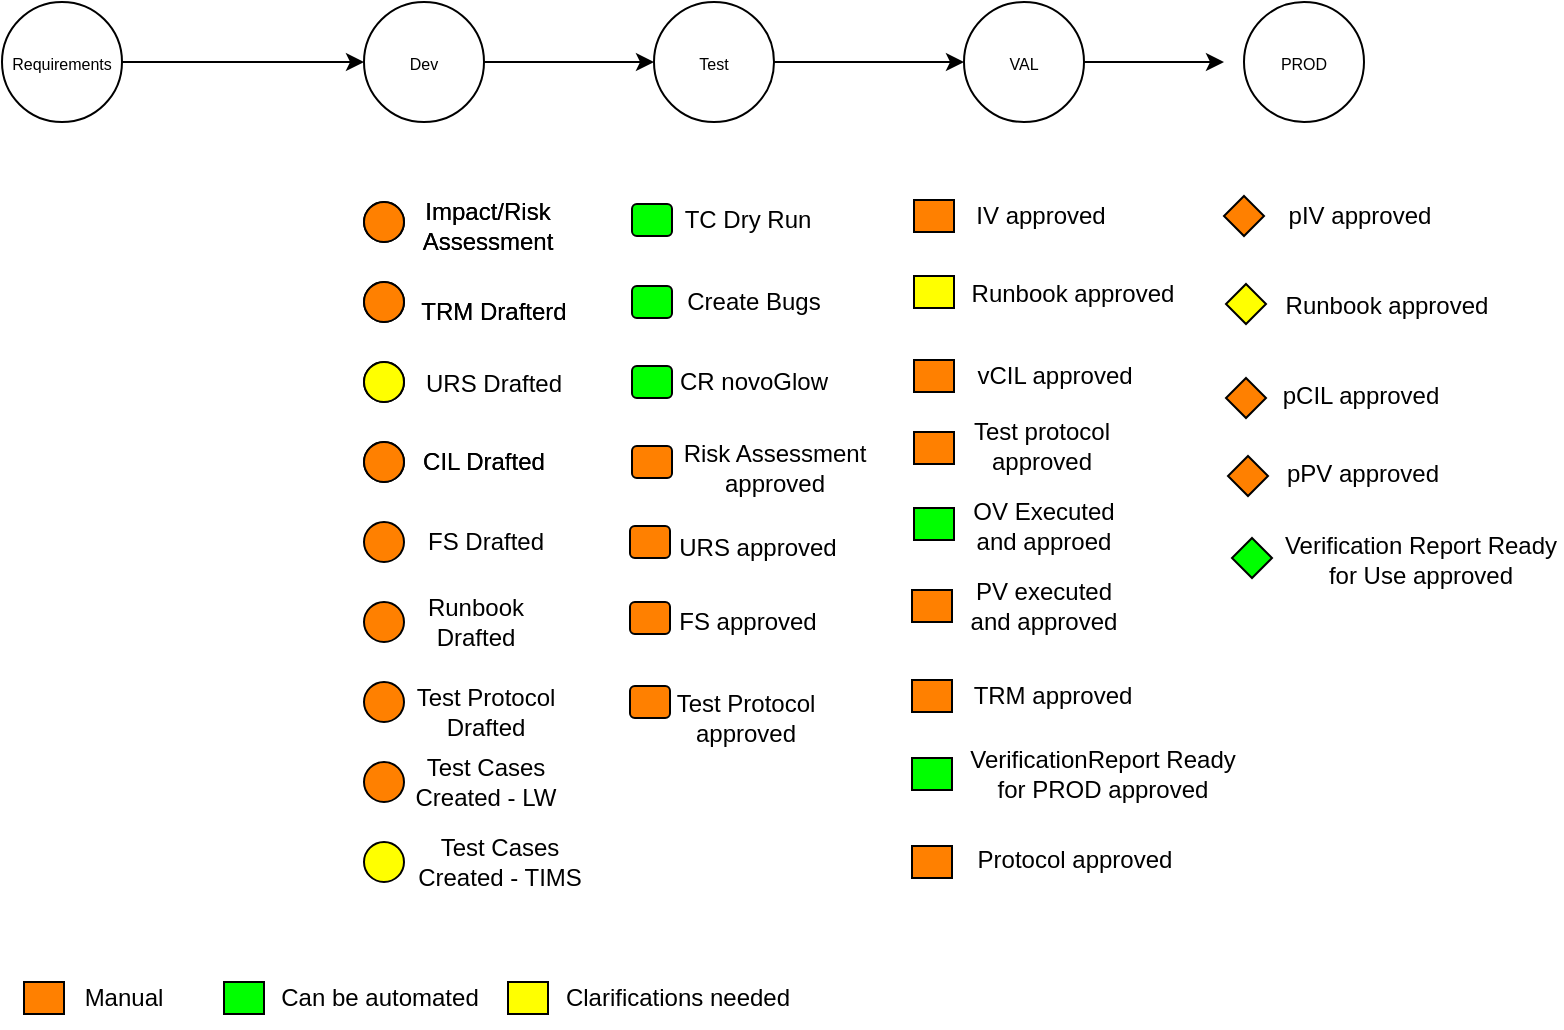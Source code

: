 <mxfile version="20.8.14" type="github">
  <diagram name="Page-1" id="ExTGUEEQHUEDQQg5NHdS">
    <mxGraphModel dx="936" dy="494" grid="1" gridSize="10" guides="1" tooltips="1" connect="1" arrows="1" fold="1" page="1" pageScale="1" pageWidth="850" pageHeight="1100" math="0" shadow="0">
      <root>
        <mxCell id="0" />
        <mxCell id="1" parent="0" />
        <mxCell id="xStRLfgzvjahY0ka18I4-139" style="edgeStyle=orthogonalEdgeStyle;rounded=0;orthogonalLoop=1;jettySize=auto;html=1;entryX=0;entryY=0.5;entryDx=0;entryDy=0;" edge="1" parent="1" source="WPRdaX7cA5M4LaGkUmcf-1" target="QzSWRC7JeWqAxSKZvHJS-11">
          <mxGeometry relative="1" as="geometry" />
        </mxCell>
        <mxCell id="WPRdaX7cA5M4LaGkUmcf-1" value="" style="ellipse;whiteSpace=wrap;html=1;aspect=fixed;" parent="1" vertex="1">
          <mxGeometry x="39" y="80" width="60" height="60" as="geometry" />
        </mxCell>
        <mxCell id="WPRdaX7cA5M4LaGkUmcf-17" value="&lt;font style=&quot;font-size: 8px;&quot;&gt;Requirements&lt;/font&gt;" style="text;html=1;strokeColor=none;fillColor=none;align=center;verticalAlign=middle;whiteSpace=wrap;rounded=0;" parent="1" vertex="1">
          <mxGeometry x="39" y="95" width="60" height="30" as="geometry" />
        </mxCell>
        <mxCell id="xStRLfgzvjahY0ka18I4-137" style="edgeStyle=orthogonalEdgeStyle;rounded=0;orthogonalLoop=1;jettySize=auto;html=1;entryX=0;entryY=0.5;entryDx=0;entryDy=0;" edge="1" parent="1" source="QzSWRC7JeWqAxSKZvHJS-10" target="QzSWRC7JeWqAxSKZvHJS-13">
          <mxGeometry relative="1" as="geometry" />
        </mxCell>
        <mxCell id="QzSWRC7JeWqAxSKZvHJS-10" value="" style="ellipse;whiteSpace=wrap;html=1;aspect=fixed;" parent="1" vertex="1">
          <mxGeometry x="220" y="80" width="60" height="60" as="geometry" />
        </mxCell>
        <mxCell id="QzSWRC7JeWqAxSKZvHJS-11" value="&lt;font style=&quot;font-size: 8px;&quot;&gt;Dev&lt;/font&gt;" style="text;html=1;strokeColor=none;fillColor=none;align=center;verticalAlign=middle;whiteSpace=wrap;rounded=0;" parent="1" vertex="1">
          <mxGeometry x="220" y="95" width="60" height="30" as="geometry" />
        </mxCell>
        <mxCell id="xStRLfgzvjahY0ka18I4-135" style="edgeStyle=orthogonalEdgeStyle;rounded=0;orthogonalLoop=1;jettySize=auto;html=1;entryX=0;entryY=0.5;entryDx=0;entryDy=0;" edge="1" parent="1" source="QzSWRC7JeWqAxSKZvHJS-12" target="QzSWRC7JeWqAxSKZvHJS-15">
          <mxGeometry relative="1" as="geometry" />
        </mxCell>
        <mxCell id="QzSWRC7JeWqAxSKZvHJS-12" value="" style="ellipse;whiteSpace=wrap;html=1;aspect=fixed;" parent="1" vertex="1">
          <mxGeometry x="365" y="80" width="60" height="60" as="geometry" />
        </mxCell>
        <mxCell id="QzSWRC7JeWqAxSKZvHJS-13" value="&lt;font style=&quot;font-size: 8px;&quot;&gt;Test&lt;/font&gt;" style="text;html=1;strokeColor=none;fillColor=none;align=center;verticalAlign=middle;whiteSpace=wrap;rounded=0;" parent="1" vertex="1">
          <mxGeometry x="365" y="95" width="60" height="30" as="geometry" />
        </mxCell>
        <mxCell id="xStRLfgzvjahY0ka18I4-136" style="edgeStyle=orthogonalEdgeStyle;rounded=0;orthogonalLoop=1;jettySize=auto;html=1;" edge="1" parent="1" source="QzSWRC7JeWqAxSKZvHJS-14">
          <mxGeometry relative="1" as="geometry">
            <mxPoint x="650" y="110" as="targetPoint" />
          </mxGeometry>
        </mxCell>
        <mxCell id="QzSWRC7JeWqAxSKZvHJS-14" value="" style="ellipse;whiteSpace=wrap;html=1;aspect=fixed;" parent="1" vertex="1">
          <mxGeometry x="520" y="80" width="60" height="60" as="geometry" />
        </mxCell>
        <mxCell id="QzSWRC7JeWqAxSKZvHJS-15" value="&lt;font style=&quot;font-size: 8px;&quot;&gt;VAL&lt;/font&gt;" style="text;html=1;strokeColor=none;fillColor=none;align=center;verticalAlign=middle;whiteSpace=wrap;rounded=0;" parent="1" vertex="1">
          <mxGeometry x="520" y="95" width="60" height="30" as="geometry" />
        </mxCell>
        <mxCell id="QzSWRC7JeWqAxSKZvHJS-18" value="" style="ellipse;whiteSpace=wrap;html=1;aspect=fixed;" parent="1" vertex="1">
          <mxGeometry x="660" y="80" width="60" height="60" as="geometry" />
        </mxCell>
        <mxCell id="QzSWRC7JeWqAxSKZvHJS-19" value="&lt;font style=&quot;font-size: 8px;&quot;&gt;PROD&lt;/font&gt;" style="text;html=1;strokeColor=none;fillColor=none;align=center;verticalAlign=middle;whiteSpace=wrap;rounded=0;" parent="1" vertex="1">
          <mxGeometry x="660" y="95" width="60" height="30" as="geometry" />
        </mxCell>
        <mxCell id="QzSWRC7JeWqAxSKZvHJS-20" value="" style="ellipse;whiteSpace=wrap;html=1;aspect=fixed;fillColor=#FF8000;" parent="1" vertex="1">
          <mxGeometry x="220" y="180" width="20" height="20" as="geometry" />
        </mxCell>
        <mxCell id="QzSWRC7JeWqAxSKZvHJS-21" value="" style="ellipse;whiteSpace=wrap;html=1;aspect=fixed;fillColor=#FF8000;" parent="1" vertex="1">
          <mxGeometry x="220" y="220" width="20" height="20" as="geometry" />
        </mxCell>
        <mxCell id="QzSWRC7JeWqAxSKZvHJS-22" value="" style="ellipse;whiteSpace=wrap;html=1;aspect=fixed;fillColor=#FF8000;" parent="1" vertex="1">
          <mxGeometry x="220" y="260" width="20" height="20" as="geometry" />
        </mxCell>
        <mxCell id="QzSWRC7JeWqAxSKZvHJS-23" value="" style="ellipse;whiteSpace=wrap;html=1;aspect=fixed;fillColor=#FF8000;" parent="1" vertex="1">
          <mxGeometry x="220" y="300" width="20" height="20" as="geometry" />
        </mxCell>
        <mxCell id="QzSWRC7JeWqAxSKZvHJS-24" value="" style="ellipse;whiteSpace=wrap;html=1;aspect=fixed;fillColor=#FF8000;" parent="1" vertex="1">
          <mxGeometry x="220" y="340" width="20" height="20" as="geometry" />
        </mxCell>
        <mxCell id="QzSWRC7JeWqAxSKZvHJS-25" value="" style="ellipse;whiteSpace=wrap;html=1;aspect=fixed;fillColor=#FF8000;" parent="1" vertex="1">
          <mxGeometry x="220" y="380" width="20" height="20" as="geometry" />
        </mxCell>
        <mxCell id="QzSWRC7JeWqAxSKZvHJS-26" value="" style="ellipse;whiteSpace=wrap;html=1;aspect=fixed;fillColor=#FF8000;" parent="1" vertex="1">
          <mxGeometry x="220" y="420" width="20" height="20" as="geometry" />
        </mxCell>
        <mxCell id="QzSWRC7JeWqAxSKZvHJS-27" value="" style="ellipse;whiteSpace=wrap;html=1;aspect=fixed;fillColor=#FF8000;" parent="1" vertex="1">
          <mxGeometry x="220" y="460" width="20" height="20" as="geometry" />
        </mxCell>
        <mxCell id="QzSWRC7JeWqAxSKZvHJS-28" value="" style="ellipse;whiteSpace=wrap;html=1;aspect=fixed;fillColor=#FFFF00;" parent="1" vertex="1">
          <mxGeometry x="220" y="500" width="20" height="20" as="geometry" />
        </mxCell>
        <mxCell id="QzSWRC7JeWqAxSKZvHJS-29" value="Impact/Risk Assessment" style="text;html=1;strokeColor=none;fillColor=none;align=center;verticalAlign=middle;whiteSpace=wrap;rounded=0;" parent="1" vertex="1">
          <mxGeometry x="252" y="177" width="60" height="30" as="geometry" />
        </mxCell>
        <mxCell id="xStRLfgzvjahY0ka18I4-1" value="TRM Drafterd" style="text;html=1;strokeColor=none;fillColor=none;align=center;verticalAlign=middle;whiteSpace=wrap;rounded=0;" vertex="1" parent="1">
          <mxGeometry x="243" y="220" width="84" height="30" as="geometry" />
        </mxCell>
        <mxCell id="xStRLfgzvjahY0ka18I4-2" value="URS Drafted" style="text;html=1;strokeColor=none;fillColor=none;align=center;verticalAlign=middle;whiteSpace=wrap;rounded=0;" vertex="1" parent="1">
          <mxGeometry x="248" y="256" width="74" height="30" as="geometry" />
        </mxCell>
        <mxCell id="xStRLfgzvjahY0ka18I4-4" value="CIL Drafted" style="text;html=1;strokeColor=none;fillColor=none;align=center;verticalAlign=middle;whiteSpace=wrap;rounded=0;" vertex="1" parent="1">
          <mxGeometry x="243" y="295" width="74" height="30" as="geometry" />
        </mxCell>
        <mxCell id="xStRLfgzvjahY0ka18I4-5" value="FS Drafted" style="text;html=1;strokeColor=none;fillColor=none;align=center;verticalAlign=middle;whiteSpace=wrap;rounded=0;" vertex="1" parent="1">
          <mxGeometry x="244" y="335" width="74" height="30" as="geometry" />
        </mxCell>
        <mxCell id="xStRLfgzvjahY0ka18I4-6" value="Runbook Drafted" style="text;html=1;strokeColor=none;fillColor=none;align=center;verticalAlign=middle;whiteSpace=wrap;rounded=0;" vertex="1" parent="1">
          <mxGeometry x="239" y="375" width="74" height="30" as="geometry" />
        </mxCell>
        <mxCell id="xStRLfgzvjahY0ka18I4-7" value="Test Protocol Drafted" style="text;html=1;strokeColor=none;fillColor=none;align=center;verticalAlign=middle;whiteSpace=wrap;rounded=0;" vertex="1" parent="1">
          <mxGeometry x="244" y="420" width="74" height="30" as="geometry" />
        </mxCell>
        <mxCell id="xStRLfgzvjahY0ka18I4-8" value="Test Cases Created - LW" style="text;html=1;strokeColor=none;fillColor=none;align=center;verticalAlign=middle;whiteSpace=wrap;rounded=0;" vertex="1" parent="1">
          <mxGeometry x="244" y="455" width="74" height="30" as="geometry" />
        </mxCell>
        <mxCell id="xStRLfgzvjahY0ka18I4-10" value="Test Cases Created - TIMS" style="text;html=1;strokeColor=none;fillColor=none;align=center;verticalAlign=middle;whiteSpace=wrap;rounded=0;" vertex="1" parent="1">
          <mxGeometry x="246" y="495" width="84" height="30" as="geometry" />
        </mxCell>
        <mxCell id="xStRLfgzvjahY0ka18I4-24" value="Impact/Risk Assessment" style="text;html=1;strokeColor=none;fillColor=none;align=center;verticalAlign=middle;whiteSpace=wrap;rounded=0;" vertex="1" parent="1">
          <mxGeometry x="252" y="177" width="60" height="30" as="geometry" />
        </mxCell>
        <mxCell id="xStRLfgzvjahY0ka18I4-25" value="" style="ellipse;whiteSpace=wrap;html=1;aspect=fixed;fillColor=#FF8000;" vertex="1" parent="1">
          <mxGeometry x="220" y="180" width="20" height="20" as="geometry" />
        </mxCell>
        <mxCell id="xStRLfgzvjahY0ka18I4-26" value="" style="ellipse;whiteSpace=wrap;html=1;aspect=fixed;fillColor=#FF8000;" vertex="1" parent="1">
          <mxGeometry x="220" y="220" width="20" height="20" as="geometry" />
        </mxCell>
        <mxCell id="xStRLfgzvjahY0ka18I4-27" value="TRM Drafterd" style="text;html=1;strokeColor=none;fillColor=none;align=center;verticalAlign=middle;whiteSpace=wrap;rounded=0;" vertex="1" parent="1">
          <mxGeometry x="243" y="220" width="84" height="30" as="geometry" />
        </mxCell>
        <mxCell id="xStRLfgzvjahY0ka18I4-29" value="" style="ellipse;whiteSpace=wrap;html=1;aspect=fixed;fillColor=#FFFF00;" vertex="1" parent="1">
          <mxGeometry x="220" y="260" width="20" height="20" as="geometry" />
        </mxCell>
        <mxCell id="xStRLfgzvjahY0ka18I4-30" value="" style="ellipse;whiteSpace=wrap;html=1;aspect=fixed;fillColor=#FF8000;" vertex="1" parent="1">
          <mxGeometry x="220" y="300" width="20" height="20" as="geometry" />
        </mxCell>
        <mxCell id="xStRLfgzvjahY0ka18I4-31" value="CIL Drafted" style="text;html=1;strokeColor=none;fillColor=none;align=center;verticalAlign=middle;whiteSpace=wrap;rounded=0;" vertex="1" parent="1">
          <mxGeometry x="243" y="295" width="74" height="30" as="geometry" />
        </mxCell>
        <mxCell id="xStRLfgzvjahY0ka18I4-50" value="OV Executed and approed" style="text;html=1;strokeColor=none;fillColor=none;align=center;verticalAlign=middle;whiteSpace=wrap;rounded=0;" vertex="1" parent="1">
          <mxGeometry x="523" y="327" width="74" height="30" as="geometry" />
        </mxCell>
        <mxCell id="xStRLfgzvjahY0ka18I4-51" value="PV executed and approved" style="text;html=1;strokeColor=none;fillColor=none;align=center;verticalAlign=middle;whiteSpace=wrap;rounded=0;" vertex="1" parent="1">
          <mxGeometry x="517" y="367" width="86" height="30" as="geometry" />
        </mxCell>
        <mxCell id="xStRLfgzvjahY0ka18I4-52" value="TRM approved" style="text;html=1;strokeColor=none;fillColor=none;align=center;verticalAlign=middle;whiteSpace=wrap;rounded=0;" vertex="1" parent="1">
          <mxGeometry x="519" y="412" width="91" height="30" as="geometry" />
        </mxCell>
        <mxCell id="xStRLfgzvjahY0ka18I4-53" value="VerificationReport Ready for PROD approved" style="text;html=1;strokeColor=none;fillColor=none;align=center;verticalAlign=middle;whiteSpace=wrap;rounded=0;" vertex="1" parent="1">
          <mxGeometry x="519" y="451" width="141" height="30" as="geometry" />
        </mxCell>
        <mxCell id="xStRLfgzvjahY0ka18I4-54" value="Protocol approved" style="text;html=1;strokeColor=none;fillColor=none;align=center;verticalAlign=middle;whiteSpace=wrap;rounded=0;" vertex="1" parent="1">
          <mxGeometry x="521" y="494" width="109" height="30" as="geometry" />
        </mxCell>
        <mxCell id="xStRLfgzvjahY0ka18I4-55" value="IV approved" style="text;html=1;strokeColor=none;fillColor=none;align=center;verticalAlign=middle;whiteSpace=wrap;rounded=0;" vertex="1" parent="1">
          <mxGeometry x="522" y="172" width="73" height="30" as="geometry" />
        </mxCell>
        <mxCell id="xStRLfgzvjahY0ka18I4-58" value="Runbook approved" style="text;html=1;strokeColor=none;fillColor=none;align=center;verticalAlign=middle;whiteSpace=wrap;rounded=0;" vertex="1" parent="1">
          <mxGeometry x="520" y="211" width="109" height="30" as="geometry" />
        </mxCell>
        <mxCell id="xStRLfgzvjahY0ka18I4-59" value="vCIL approved" style="text;html=1;strokeColor=none;fillColor=none;align=center;verticalAlign=middle;whiteSpace=wrap;rounded=0;" vertex="1" parent="1">
          <mxGeometry x="521" y="252" width="89" height="30" as="geometry" />
        </mxCell>
        <mxCell id="xStRLfgzvjahY0ka18I4-62" value="Test protocol approved" style="text;html=1;strokeColor=none;fillColor=none;align=center;verticalAlign=middle;whiteSpace=wrap;rounded=0;" vertex="1" parent="1">
          <mxGeometry x="522" y="287" width="74" height="30" as="geometry" />
        </mxCell>
        <mxCell id="xStRLfgzvjahY0ka18I4-82" value="" style="rounded=1;whiteSpace=wrap;html=1;fillColor=#FFFF00;arcSize=0;" vertex="1" parent="1">
          <mxGeometry x="495" y="217" width="20" height="16" as="geometry" />
        </mxCell>
        <mxCell id="xStRLfgzvjahY0ka18I4-84" value="" style="rounded=1;whiteSpace=wrap;html=1;fillColor=#00FF00;arcSize=0;" vertex="1" parent="1">
          <mxGeometry x="495" y="333" width="20" height="16" as="geometry" />
        </mxCell>
        <mxCell id="xStRLfgzvjahY0ka18I4-87" value="" style="rounded=1;whiteSpace=wrap;html=1;fillColor=#FF8000;arcSize=0;" vertex="1" parent="1">
          <mxGeometry x="495" y="179" width="20" height="16" as="geometry" />
        </mxCell>
        <mxCell id="xStRLfgzvjahY0ka18I4-88" value="" style="rounded=1;whiteSpace=wrap;html=1;fillColor=#FF8000;arcSize=0;" vertex="1" parent="1">
          <mxGeometry x="495" y="259" width="20" height="16" as="geometry" />
        </mxCell>
        <mxCell id="xStRLfgzvjahY0ka18I4-89" value="" style="rounded=1;whiteSpace=wrap;html=1;fillColor=#FF8000;arcSize=0;" vertex="1" parent="1">
          <mxGeometry x="495" y="295" width="20" height="16" as="geometry" />
        </mxCell>
        <mxCell id="xStRLfgzvjahY0ka18I4-90" value="" style="rounded=1;whiteSpace=wrap;html=1;fillColor=#FF8000;arcSize=0;" vertex="1" parent="1">
          <mxGeometry x="494" y="374" width="20" height="16" as="geometry" />
        </mxCell>
        <mxCell id="xStRLfgzvjahY0ka18I4-91" value="" style="rounded=1;whiteSpace=wrap;html=1;fillColor=#FF8000;arcSize=0;" vertex="1" parent="1">
          <mxGeometry x="494" y="419" width="20" height="16" as="geometry" />
        </mxCell>
        <mxCell id="xStRLfgzvjahY0ka18I4-92" value="" style="rounded=1;whiteSpace=wrap;html=1;fillColor=#00FF00;arcSize=0;" vertex="1" parent="1">
          <mxGeometry x="494" y="458" width="20" height="16" as="geometry" />
        </mxCell>
        <mxCell id="xStRLfgzvjahY0ka18I4-93" value="" style="rounded=1;whiteSpace=wrap;html=1;fillColor=#FF8000;arcSize=0;" vertex="1" parent="1">
          <mxGeometry x="494" y="502" width="20" height="16" as="geometry" />
        </mxCell>
        <mxCell id="xStRLfgzvjahY0ka18I4-68" value="URS approved" style="text;html=1;strokeColor=none;fillColor=none;align=center;verticalAlign=middle;whiteSpace=wrap;rounded=0;" vertex="1" parent="1">
          <mxGeometry x="374" y="338" width="86" height="30" as="geometry" />
        </mxCell>
        <mxCell id="xStRLfgzvjahY0ka18I4-69" value="FS approved" style="text;html=1;strokeColor=none;fillColor=none;align=center;verticalAlign=middle;whiteSpace=wrap;rounded=0;" vertex="1" parent="1">
          <mxGeometry x="375" y="375" width="74" height="30" as="geometry" />
        </mxCell>
        <mxCell id="xStRLfgzvjahY0ka18I4-70" value="Test Protocol approved" style="text;html=1;strokeColor=none;fillColor=none;align=center;verticalAlign=middle;whiteSpace=wrap;rounded=0;" vertex="1" parent="1">
          <mxGeometry x="374" y="423" width="74" height="30" as="geometry" />
        </mxCell>
        <mxCell id="xStRLfgzvjahY0ka18I4-73" value="TC Dry Run" style="text;html=1;strokeColor=none;fillColor=none;align=center;verticalAlign=middle;whiteSpace=wrap;rounded=0;" vertex="1" parent="1">
          <mxGeometry x="378" y="174" width="68" height="30" as="geometry" />
        </mxCell>
        <mxCell id="xStRLfgzvjahY0ka18I4-76" value="Create Bugs" style="text;html=1;strokeColor=none;fillColor=none;align=center;verticalAlign=middle;whiteSpace=wrap;rounded=0;" vertex="1" parent="1">
          <mxGeometry x="373" y="215" width="84" height="30" as="geometry" />
        </mxCell>
        <mxCell id="xStRLfgzvjahY0ka18I4-77" value="CR novoGlow" style="text;html=1;strokeColor=none;fillColor=none;align=center;verticalAlign=middle;whiteSpace=wrap;rounded=0;" vertex="1" parent="1">
          <mxGeometry x="373" y="255" width="84" height="30" as="geometry" />
        </mxCell>
        <mxCell id="xStRLfgzvjahY0ka18I4-80" value="Risk Assessment approved" style="text;html=1;strokeColor=none;fillColor=none;align=center;verticalAlign=middle;whiteSpace=wrap;rounded=0;" vertex="1" parent="1">
          <mxGeometry x="377" y="298" width="97" height="30" as="geometry" />
        </mxCell>
        <mxCell id="xStRLfgzvjahY0ka18I4-128" value="" style="rounded=1;whiteSpace=wrap;html=1;fillColor=#00FF00;" vertex="1" parent="1">
          <mxGeometry x="354" y="181" width="20" height="16" as="geometry" />
        </mxCell>
        <mxCell id="xStRLfgzvjahY0ka18I4-129" value="" style="rounded=1;whiteSpace=wrap;html=1;fillColor=#00FF00;" vertex="1" parent="1">
          <mxGeometry x="354" y="222" width="20" height="16" as="geometry" />
        </mxCell>
        <mxCell id="xStRLfgzvjahY0ka18I4-130" value="" style="rounded=1;whiteSpace=wrap;html=1;fillColor=#00FF00;" vertex="1" parent="1">
          <mxGeometry x="354" y="262" width="20" height="16" as="geometry" />
        </mxCell>
        <mxCell id="xStRLfgzvjahY0ka18I4-131" value="" style="rounded=1;whiteSpace=wrap;html=1;fillColor=#FF8000;" vertex="1" parent="1">
          <mxGeometry x="354" y="302" width="20" height="16" as="geometry" />
        </mxCell>
        <mxCell id="xStRLfgzvjahY0ka18I4-132" value="" style="rounded=1;whiteSpace=wrap;html=1;fillColor=#FF8000;" vertex="1" parent="1">
          <mxGeometry x="353" y="342" width="20" height="16" as="geometry" />
        </mxCell>
        <mxCell id="xStRLfgzvjahY0ka18I4-133" value="" style="rounded=1;whiteSpace=wrap;html=1;fillColor=#FF8000;" vertex="1" parent="1">
          <mxGeometry x="353" y="380" width="20" height="16" as="geometry" />
        </mxCell>
        <mxCell id="xStRLfgzvjahY0ka18I4-134" value="" style="rounded=1;whiteSpace=wrap;html=1;fillColor=#FF8000;" vertex="1" parent="1">
          <mxGeometry x="353" y="422" width="20" height="16" as="geometry" />
        </mxCell>
        <mxCell id="xStRLfgzvjahY0ka18I4-12" value="" style="rhombus;whiteSpace=wrap;html=1;fillColor=#FF8000;" vertex="1" parent="1">
          <mxGeometry x="650" y="177" width="20" height="20" as="geometry" />
        </mxCell>
        <mxCell id="xStRLfgzvjahY0ka18I4-13" value="pIV approved" style="text;html=1;strokeColor=none;fillColor=none;align=center;verticalAlign=middle;whiteSpace=wrap;rounded=0;" vertex="1" parent="1">
          <mxGeometry x="678" y="172" width="80" height="30" as="geometry" />
        </mxCell>
        <mxCell id="xStRLfgzvjahY0ka18I4-14" value="" style="rhombus;whiteSpace=wrap;html=1;fillColor=#FFFF00;" vertex="1" parent="1">
          <mxGeometry x="651" y="221" width="20" height="20" as="geometry" />
        </mxCell>
        <mxCell id="xStRLfgzvjahY0ka18I4-15" value="Runbook approved" style="text;html=1;strokeColor=none;fillColor=none;align=center;verticalAlign=middle;whiteSpace=wrap;rounded=0;" vertex="1" parent="1">
          <mxGeometry x="671" y="217" width="121" height="30" as="geometry" />
        </mxCell>
        <mxCell id="xStRLfgzvjahY0ka18I4-16" value="" style="rhombus;whiteSpace=wrap;html=1;fillColor=#FF8000;" vertex="1" parent="1">
          <mxGeometry x="651" y="268" width="20" height="20" as="geometry" />
        </mxCell>
        <mxCell id="xStRLfgzvjahY0ka18I4-17" value="pCIL approved" style="text;html=1;strokeColor=none;fillColor=none;align=center;verticalAlign=middle;whiteSpace=wrap;rounded=0;" vertex="1" parent="1">
          <mxGeometry x="672.5" y="262" width="91" height="30" as="geometry" />
        </mxCell>
        <mxCell id="xStRLfgzvjahY0ka18I4-18" value="" style="rhombus;whiteSpace=wrap;html=1;fillColor=#FF8000;" vertex="1" parent="1">
          <mxGeometry x="652" y="307" width="20" height="20" as="geometry" />
        </mxCell>
        <mxCell id="xStRLfgzvjahY0ka18I4-19" value="pPV approved" style="text;html=1;strokeColor=none;fillColor=none;align=center;verticalAlign=middle;whiteSpace=wrap;rounded=0;" vertex="1" parent="1">
          <mxGeometry x="673.5" y="301" width="91" height="30" as="geometry" />
        </mxCell>
        <mxCell id="xStRLfgzvjahY0ka18I4-20" value="" style="rhombus;whiteSpace=wrap;html=1;fillColor=#00FF00;" vertex="1" parent="1">
          <mxGeometry x="654" y="348" width="20" height="20" as="geometry" />
        </mxCell>
        <mxCell id="xStRLfgzvjahY0ka18I4-85" value="Verification Report Ready for Use approved" style="text;html=1;strokeColor=none;fillColor=none;align=center;verticalAlign=middle;whiteSpace=wrap;rounded=0;" vertex="1" parent="1">
          <mxGeometry x="678" y="344" width="141" height="30" as="geometry" />
        </mxCell>
        <mxCell id="xStRLfgzvjahY0ka18I4-152" value="" style="rounded=1;whiteSpace=wrap;html=1;fillColor=#FFFF00;arcSize=0;" vertex="1" parent="1">
          <mxGeometry x="292" y="570" width="20" height="16" as="geometry" />
        </mxCell>
        <mxCell id="xStRLfgzvjahY0ka18I4-153" value="" style="rounded=1;whiteSpace=wrap;html=1;fillColor=#00FF00;arcSize=0;" vertex="1" parent="1">
          <mxGeometry x="150" y="570" width="20" height="16" as="geometry" />
        </mxCell>
        <mxCell id="xStRLfgzvjahY0ka18I4-154" value="" style="rounded=1;whiteSpace=wrap;html=1;fillColor=#FF8000;arcSize=0;" vertex="1" parent="1">
          <mxGeometry x="50" y="570" width="20" height="16" as="geometry" />
        </mxCell>
        <mxCell id="xStRLfgzvjahY0ka18I4-156" value="Manual" style="text;html=1;strokeColor=none;fillColor=none;align=center;verticalAlign=middle;whiteSpace=wrap;rounded=0;" vertex="1" parent="1">
          <mxGeometry x="60" y="563" width="80" height="30" as="geometry" />
        </mxCell>
        <mxCell id="xStRLfgzvjahY0ka18I4-157" value="Can be automated" style="text;html=1;strokeColor=none;fillColor=none;align=center;verticalAlign=middle;whiteSpace=wrap;rounded=0;" vertex="1" parent="1">
          <mxGeometry x="168" y="563" width="120" height="30" as="geometry" />
        </mxCell>
        <mxCell id="xStRLfgzvjahY0ka18I4-158" value="Clarifications needed" style="text;html=1;strokeColor=none;fillColor=none;align=center;verticalAlign=middle;whiteSpace=wrap;rounded=0;" vertex="1" parent="1">
          <mxGeometry x="317" y="563" width="120" height="30" as="geometry" />
        </mxCell>
      </root>
    </mxGraphModel>
  </diagram>
</mxfile>
